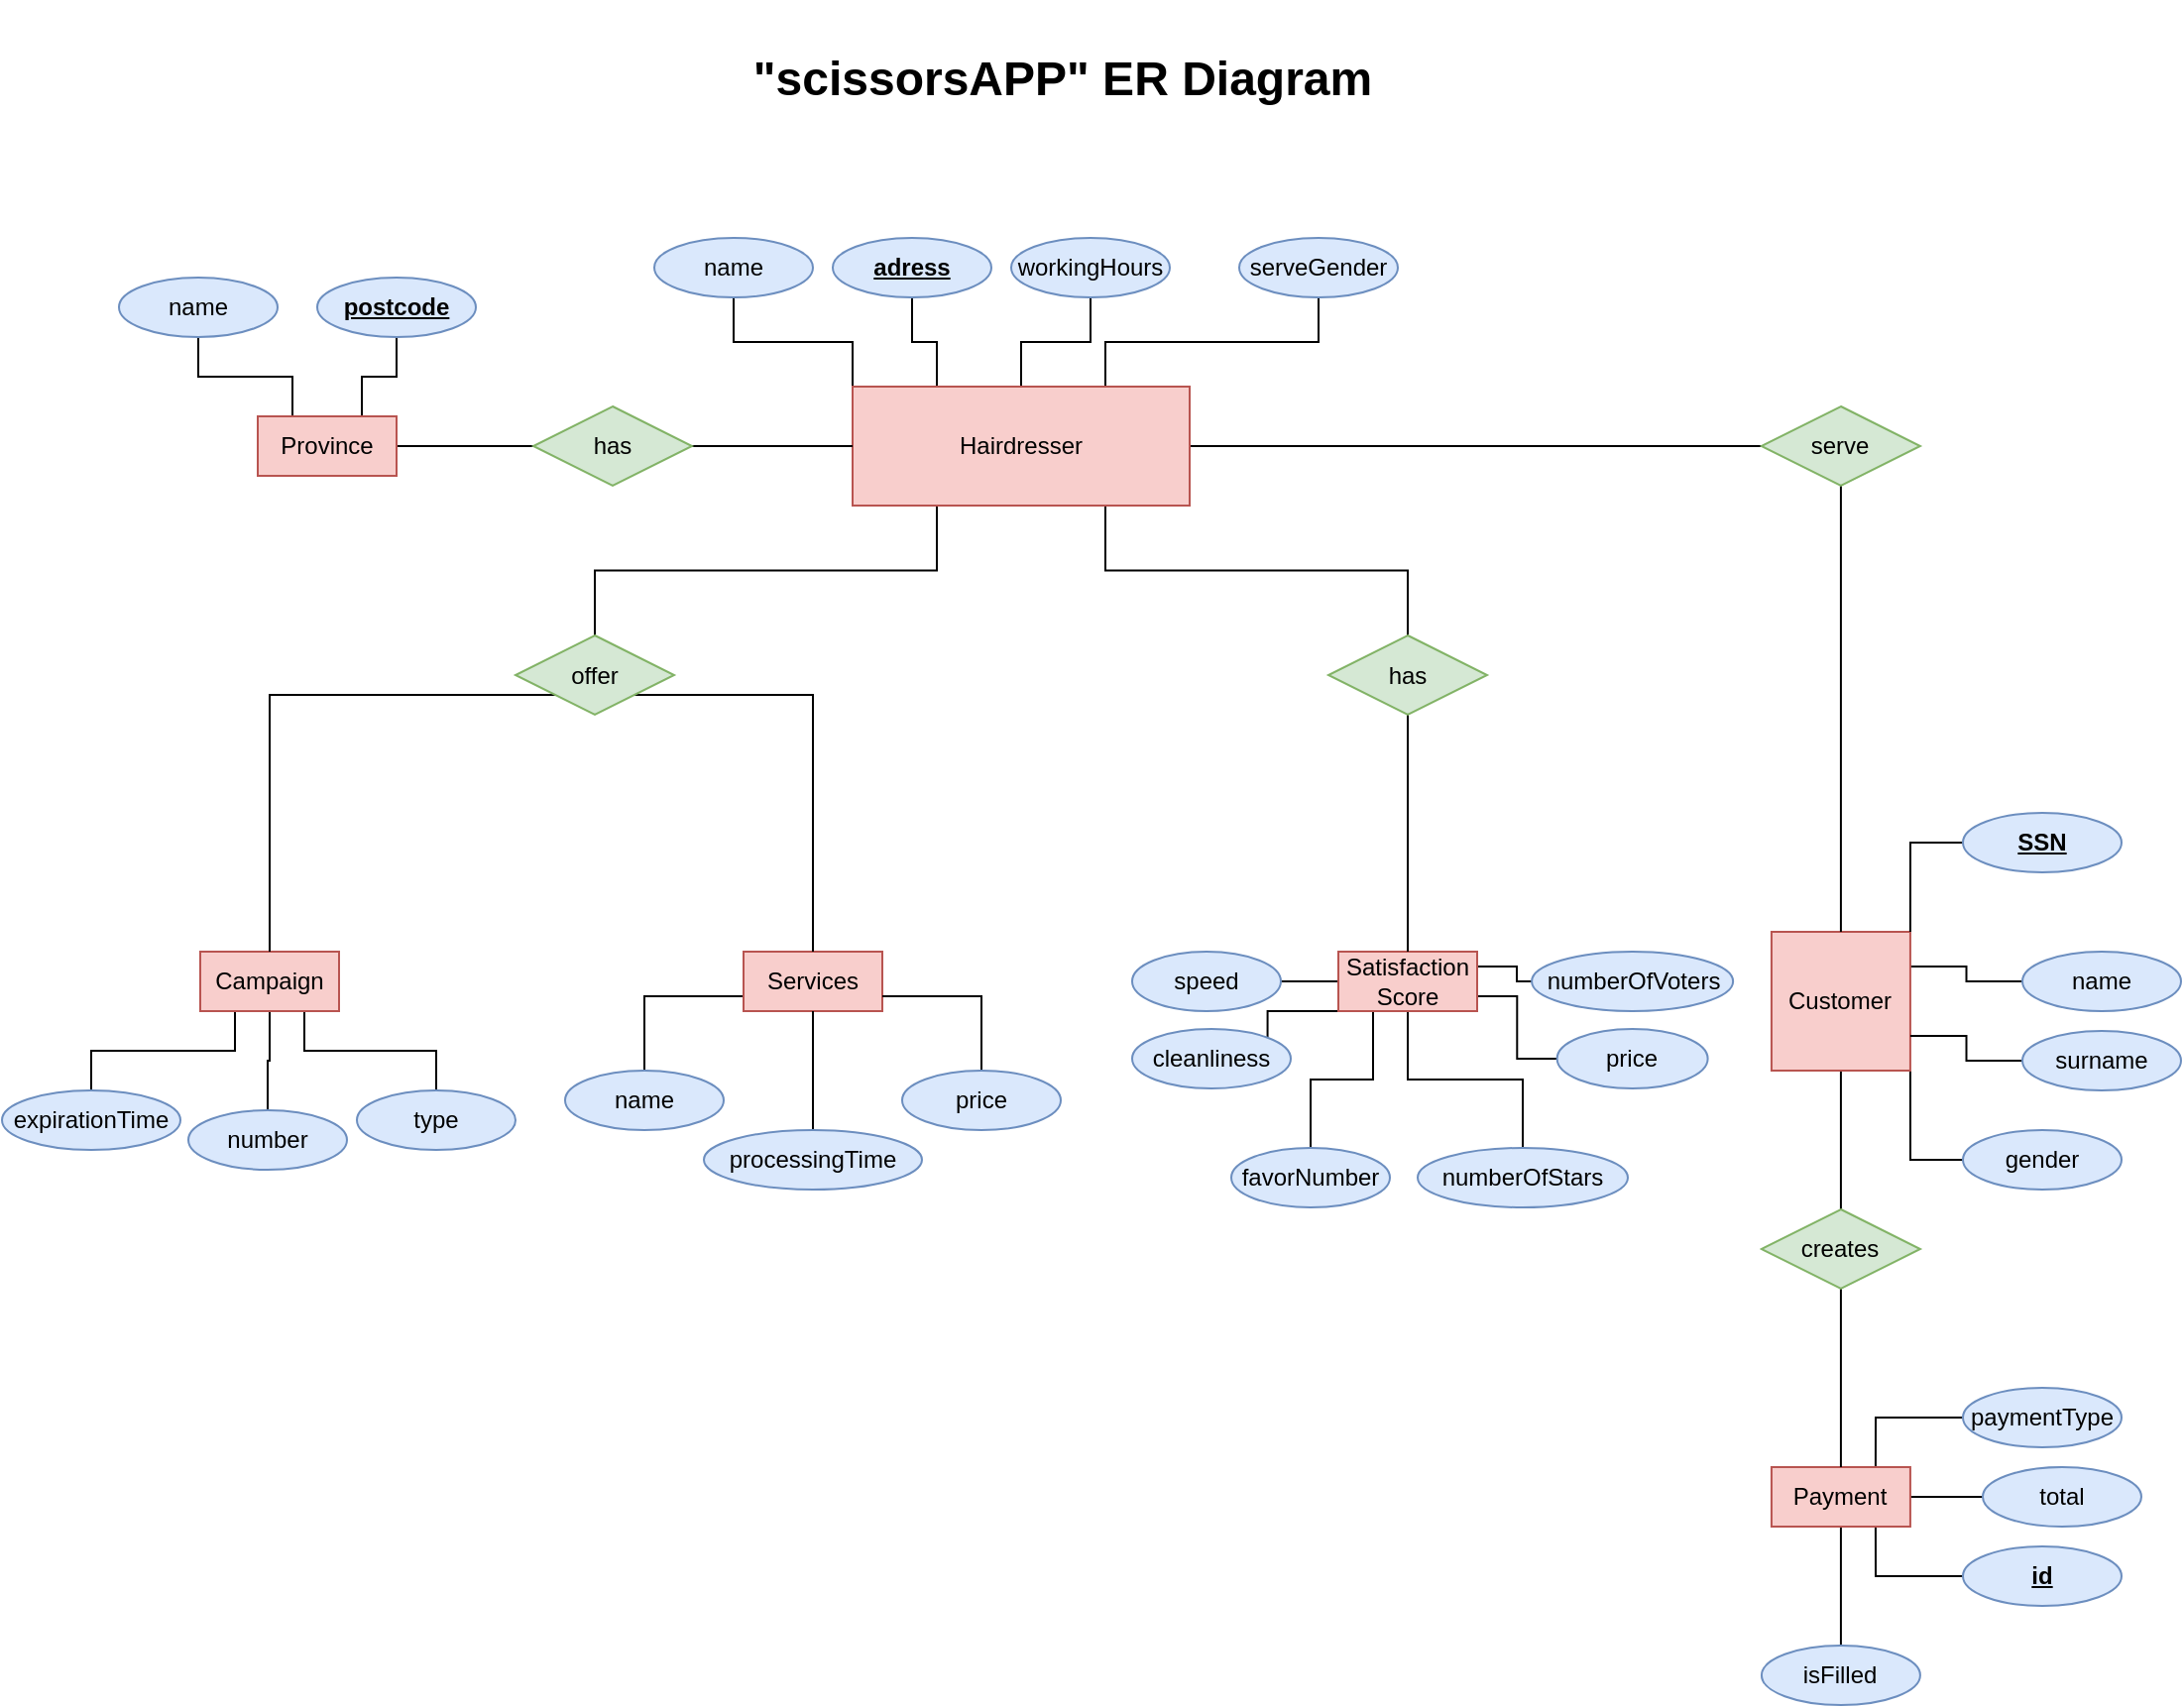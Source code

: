 <mxfile version="15.5.9" type="github">
  <diagram id="C5RBs43oDa-KdzZeNtuy" name="Page-1">
    <mxGraphModel dx="1940" dy="749" grid="1" gridSize="10" guides="1" tooltips="1" connect="1" arrows="1" fold="1" page="1" pageScale="1" pageWidth="827" pageHeight="1169" math="0" shadow="0">
      <root>
        <mxCell id="WIyWlLk6GJQsqaUBKTNV-0" />
        <mxCell id="WIyWlLk6GJQsqaUBKTNV-1" parent="WIyWlLk6GJQsqaUBKTNV-0" />
        <mxCell id="iVkiRPFq6VDE8MjFtIdI-0" value="&lt;b&gt;&lt;font style=&quot;font-size: 24px&quot;&gt;&quot;scissorsAPP&quot; ER Diagram&lt;/font&gt;&lt;/b&gt;" style="text;html=1;strokeColor=none;fillColor=none;align=center;verticalAlign=middle;whiteSpace=wrap;rounded=0;" parent="WIyWlLk6GJQsqaUBKTNV-1" vertex="1">
          <mxGeometry x="240" width="350" height="80" as="geometry" />
        </mxCell>
        <mxCell id="-wI8mwQkForI5VrhJktl-148" style="edgeStyle=orthogonalEdgeStyle;rounded=0;orthogonalLoop=1;jettySize=auto;html=1;exitX=0.75;exitY=0;exitDx=0;exitDy=0;entryX=0;entryY=0.5;entryDx=0;entryDy=0;fontFamily=Helvetica;endArrow=none;endFill=0;" edge="1" parent="WIyWlLk6GJQsqaUBKTNV-1" source="-wI8mwQkForI5VrhJktl-3" target="-wI8mwQkForI5VrhJktl-129">
          <mxGeometry relative="1" as="geometry" />
        </mxCell>
        <mxCell id="-wI8mwQkForI5VrhJktl-149" style="edgeStyle=orthogonalEdgeStyle;rounded=0;orthogonalLoop=1;jettySize=auto;html=1;exitX=1;exitY=0.5;exitDx=0;exitDy=0;fontFamily=Helvetica;endArrow=none;endFill=0;" edge="1" parent="WIyWlLk6GJQsqaUBKTNV-1" source="-wI8mwQkForI5VrhJktl-3" target="-wI8mwQkForI5VrhJktl-130">
          <mxGeometry relative="1" as="geometry" />
        </mxCell>
        <mxCell id="-wI8mwQkForI5VrhJktl-150" style="edgeStyle=orthogonalEdgeStyle;rounded=0;orthogonalLoop=1;jettySize=auto;html=1;exitX=0.75;exitY=1;exitDx=0;exitDy=0;entryX=0;entryY=0.5;entryDx=0;entryDy=0;fontFamily=Helvetica;endArrow=none;endFill=0;" edge="1" parent="WIyWlLk6GJQsqaUBKTNV-1" source="-wI8mwQkForI5VrhJktl-3" target="-wI8mwQkForI5VrhJktl-131">
          <mxGeometry relative="1" as="geometry" />
        </mxCell>
        <mxCell id="-wI8mwQkForI5VrhJktl-161" style="edgeStyle=orthogonalEdgeStyle;rounded=0;orthogonalLoop=1;jettySize=auto;html=1;exitX=0.5;exitY=1;exitDx=0;exitDy=0;entryX=0.5;entryY=0;entryDx=0;entryDy=0;fontFamily=Helvetica;endArrow=none;endFill=0;" edge="1" parent="WIyWlLk6GJQsqaUBKTNV-1" source="-wI8mwQkForI5VrhJktl-3" target="-wI8mwQkForI5VrhJktl-159">
          <mxGeometry relative="1" as="geometry" />
        </mxCell>
        <mxCell id="-wI8mwQkForI5VrhJktl-3" value="Payment&lt;span style=&quot;color: rgba(0 , 0 , 0 , 0) ; font-family: monospace ; font-size: 0px&quot;&gt;%3CmxGraphModel%3E%3Croot%3E%3CmxCell%20id%3D%220%22%2F%3E%3CmxCell%20id%3D%221%22%20parent%3D%220%22%2F%3E%3CmxCell%20id%3D%222%22%20value%3D%22number%22%20style%3D%22ellipse%3BwhiteSpace%3Dwrap%3Bhtml%3D1%3BfillColor%3D%23dae8fc%3BstrokeColor%3D%236c8ebf%3B%22%20vertex%3D%221%22%20parent%3D%221%22%3E%3CmxGeometry%20x%3D%22365%22%20y%3D%22830%22%20width%3D%2280%22%20height%3D%2230%22%20as%3D%22geometry%22%2F%3E%3C%2FmxCell%3E%3C%2Froot%3E%3C%2FmxGraphModel%3E&lt;/span&gt;" style="rounded=0;whiteSpace=wrap;html=1;fillColor=#f8cecc;strokeColor=#b85450;" vertex="1" parent="WIyWlLk6GJQsqaUBKTNV-1">
          <mxGeometry x="772.46" y="740" width="70" height="30" as="geometry" />
        </mxCell>
        <mxCell id="-wI8mwQkForI5VrhJktl-69" style="edgeStyle=orthogonalEdgeStyle;rounded=0;orthogonalLoop=1;jettySize=auto;html=1;entryX=0;entryY=0.5;entryDx=0;entryDy=0;fontFamily=Helvetica;endArrow=none;endFill=0;" edge="1" parent="WIyWlLk6GJQsqaUBKTNV-1" source="-wI8mwQkForI5VrhJktl-4" target="-wI8mwQkForI5VrhJktl-53">
          <mxGeometry relative="1" as="geometry" />
        </mxCell>
        <mxCell id="-wI8mwQkForI5VrhJktl-124" style="edgeStyle=orthogonalEdgeStyle;rounded=0;orthogonalLoop=1;jettySize=auto;html=1;exitX=0;exitY=0;exitDx=0;exitDy=0;entryX=0.5;entryY=1;entryDx=0;entryDy=0;fontFamily=Helvetica;endArrow=none;endFill=0;" edge="1" parent="WIyWlLk6GJQsqaUBKTNV-1" source="-wI8mwQkForI5VrhJktl-4" target="-wI8mwQkForI5VrhJktl-73">
          <mxGeometry relative="1" as="geometry" />
        </mxCell>
        <mxCell id="-wI8mwQkForI5VrhJktl-125" style="edgeStyle=orthogonalEdgeStyle;rounded=0;orthogonalLoop=1;jettySize=auto;html=1;exitX=0.25;exitY=0;exitDx=0;exitDy=0;entryX=0.5;entryY=1;entryDx=0;entryDy=0;fontFamily=Helvetica;endArrow=none;endFill=0;" edge="1" parent="WIyWlLk6GJQsqaUBKTNV-1" source="-wI8mwQkForI5VrhJktl-4" target="-wI8mwQkForI5VrhJktl-74">
          <mxGeometry relative="1" as="geometry" />
        </mxCell>
        <mxCell id="-wI8mwQkForI5VrhJktl-126" style="edgeStyle=orthogonalEdgeStyle;rounded=0;orthogonalLoop=1;jettySize=auto;html=1;exitX=0.5;exitY=0;exitDx=0;exitDy=0;fontFamily=Helvetica;endArrow=none;endFill=0;" edge="1" parent="WIyWlLk6GJQsqaUBKTNV-1" source="-wI8mwQkForI5VrhJktl-4" target="-wI8mwQkForI5VrhJktl-84">
          <mxGeometry relative="1" as="geometry" />
        </mxCell>
        <mxCell id="-wI8mwQkForI5VrhJktl-127" style="edgeStyle=orthogonalEdgeStyle;rounded=0;orthogonalLoop=1;jettySize=auto;html=1;exitX=0.75;exitY=0;exitDx=0;exitDy=0;entryX=0.5;entryY=1;entryDx=0;entryDy=0;fontFamily=Helvetica;endArrow=none;endFill=0;" edge="1" parent="WIyWlLk6GJQsqaUBKTNV-1" source="-wI8mwQkForI5VrhJktl-4" target="-wI8mwQkForI5VrhJktl-91">
          <mxGeometry relative="1" as="geometry" />
        </mxCell>
        <mxCell id="-wI8mwQkForI5VrhJktl-165" style="edgeStyle=orthogonalEdgeStyle;rounded=0;orthogonalLoop=1;jettySize=auto;html=1;exitX=0.25;exitY=1;exitDx=0;exitDy=0;entryX=0.5;entryY=0;entryDx=0;entryDy=0;fontFamily=Helvetica;fontSize=24;endArrow=none;endFill=0;" edge="1" parent="WIyWlLk6GJQsqaUBKTNV-1" source="-wI8mwQkForI5VrhJktl-4" target="-wI8mwQkForI5VrhJktl-54">
          <mxGeometry relative="1" as="geometry" />
        </mxCell>
        <mxCell id="-wI8mwQkForI5VrhJktl-166" style="edgeStyle=orthogonalEdgeStyle;rounded=0;orthogonalLoop=1;jettySize=auto;html=1;exitX=0.75;exitY=1;exitDx=0;exitDy=0;entryX=0.5;entryY=0;entryDx=0;entryDy=0;fontFamily=Helvetica;fontSize=24;endArrow=none;endFill=0;" edge="1" parent="WIyWlLk6GJQsqaUBKTNV-1" source="-wI8mwQkForI5VrhJktl-4" target="-wI8mwQkForI5VrhJktl-92">
          <mxGeometry relative="1" as="geometry" />
        </mxCell>
        <mxCell id="-wI8mwQkForI5VrhJktl-4" value="Hairdresser" style="rounded=0;whiteSpace=wrap;html=1;fillColor=#f8cecc;strokeColor=#b85450;" vertex="1" parent="WIyWlLk6GJQsqaUBKTNV-1">
          <mxGeometry x="309" y="195" width="170" height="60" as="geometry" />
        </mxCell>
        <mxCell id="-wI8mwQkForI5VrhJktl-141" style="edgeStyle=orthogonalEdgeStyle;rounded=0;orthogonalLoop=1;jettySize=auto;html=1;exitX=0;exitY=0.75;exitDx=0;exitDy=0;entryX=0.5;entryY=0;entryDx=0;entryDy=0;fontFamily=Helvetica;endArrow=none;endFill=0;" edge="1" parent="WIyWlLk6GJQsqaUBKTNV-1" source="-wI8mwQkForI5VrhJktl-6" target="-wI8mwQkForI5VrhJktl-100">
          <mxGeometry relative="1" as="geometry" />
        </mxCell>
        <mxCell id="-wI8mwQkForI5VrhJktl-6" value="Services" style="rounded=0;whiteSpace=wrap;html=1;fillColor=#f8cecc;strokeColor=#b85450;" vertex="1" parent="WIyWlLk6GJQsqaUBKTNV-1">
          <mxGeometry x="254" y="480" width="70" height="30" as="geometry" />
        </mxCell>
        <mxCell id="-wI8mwQkForI5VrhJktl-76" style="edgeStyle=orthogonalEdgeStyle;rounded=0;orthogonalLoop=1;jettySize=auto;html=1;fontFamily=Helvetica;endArrow=none;endFill=0;" edge="1" parent="WIyWlLk6GJQsqaUBKTNV-1" source="-wI8mwQkForI5VrhJktl-7" target="-wI8mwQkForI5VrhJktl-56">
          <mxGeometry relative="1" as="geometry" />
        </mxCell>
        <mxCell id="-wI8mwQkForI5VrhJktl-146" style="edgeStyle=orthogonalEdgeStyle;rounded=0;orthogonalLoop=1;jettySize=auto;html=1;exitX=1;exitY=0.25;exitDx=0;exitDy=0;entryX=0;entryY=0.5;entryDx=0;entryDy=0;fontFamily=Helvetica;endArrow=none;endFill=0;" edge="1" parent="WIyWlLk6GJQsqaUBKTNV-1" source="-wI8mwQkForI5VrhJktl-7" target="-wI8mwQkForI5VrhJktl-30">
          <mxGeometry relative="1" as="geometry" />
        </mxCell>
        <mxCell id="-wI8mwQkForI5VrhJktl-152" style="edgeStyle=orthogonalEdgeStyle;rounded=0;orthogonalLoop=1;jettySize=auto;html=1;exitX=1;exitY=1;exitDx=0;exitDy=0;entryX=0;entryY=0.5;entryDx=0;entryDy=0;fontFamily=Helvetica;endArrow=none;endFill=0;" edge="1" parent="WIyWlLk6GJQsqaUBKTNV-1" source="-wI8mwQkForI5VrhJktl-7" target="-wI8mwQkForI5VrhJktl-67">
          <mxGeometry relative="1" as="geometry" />
        </mxCell>
        <mxCell id="-wI8mwQkForI5VrhJktl-7" value="Customer" style="rounded=0;whiteSpace=wrap;html=1;fillColor=#f8cecc;strokeColor=#b85450;" vertex="1" parent="WIyWlLk6GJQsqaUBKTNV-1">
          <mxGeometry x="772.46" y="470" width="70" height="70" as="geometry" />
        </mxCell>
        <mxCell id="-wI8mwQkForI5VrhJktl-59" style="edgeStyle=orthogonalEdgeStyle;rounded=0;orthogonalLoop=1;jettySize=auto;html=1;exitX=1;exitY=0.5;exitDx=0;exitDy=0;entryX=0;entryY=0.5;entryDx=0;entryDy=0;fontFamily=Helvetica;endArrow=none;endFill=0;" edge="1" parent="WIyWlLk6GJQsqaUBKTNV-1" source="-wI8mwQkForI5VrhJktl-8" target="-wI8mwQkForI5VrhJktl-58">
          <mxGeometry relative="1" as="geometry" />
        </mxCell>
        <mxCell id="-wI8mwQkForI5VrhJktl-122" style="edgeStyle=orthogonalEdgeStyle;rounded=0;orthogonalLoop=1;jettySize=auto;html=1;exitX=0.25;exitY=0;exitDx=0;exitDy=0;entryX=0.5;entryY=1;entryDx=0;entryDy=0;fontFamily=Helvetica;endArrow=none;endFill=0;" edge="1" parent="WIyWlLk6GJQsqaUBKTNV-1" source="-wI8mwQkForI5VrhJktl-8" target="-wI8mwQkForI5VrhJktl-71">
          <mxGeometry relative="1" as="geometry" />
        </mxCell>
        <mxCell id="-wI8mwQkForI5VrhJktl-123" style="edgeStyle=orthogonalEdgeStyle;rounded=0;orthogonalLoop=1;jettySize=auto;html=1;exitX=0.75;exitY=0;exitDx=0;exitDy=0;entryX=0.5;entryY=1;entryDx=0;entryDy=0;fontFamily=Helvetica;endArrow=none;endFill=0;" edge="1" parent="WIyWlLk6GJQsqaUBKTNV-1" source="-wI8mwQkForI5VrhJktl-8" target="-wI8mwQkForI5VrhJktl-72">
          <mxGeometry relative="1" as="geometry" />
        </mxCell>
        <mxCell id="-wI8mwQkForI5VrhJktl-8" value="Province" style="rounded=0;whiteSpace=wrap;html=1;fillColor=#f8cecc;strokeColor=#b85450;" vertex="1" parent="WIyWlLk6GJQsqaUBKTNV-1">
          <mxGeometry x="9" y="210" width="70" height="30" as="geometry" />
        </mxCell>
        <mxCell id="-wI8mwQkForI5VrhJktl-109" style="edgeStyle=orthogonalEdgeStyle;rounded=0;orthogonalLoop=1;jettySize=auto;html=1;exitX=0.25;exitY=1;exitDx=0;exitDy=0;fontFamily=Helvetica;endArrow=none;endFill=0;" edge="1" parent="WIyWlLk6GJQsqaUBKTNV-1" source="-wI8mwQkForI5VrhJktl-9" target="-wI8mwQkForI5VrhJktl-106">
          <mxGeometry relative="1" as="geometry" />
        </mxCell>
        <mxCell id="-wI8mwQkForI5VrhJktl-117" style="edgeStyle=orthogonalEdgeStyle;rounded=0;orthogonalLoop=1;jettySize=auto;html=1;exitX=0.75;exitY=1;exitDx=0;exitDy=0;fontFamily=Helvetica;endArrow=none;endFill=0;" edge="1" parent="WIyWlLk6GJQsqaUBKTNV-1" source="-wI8mwQkForI5VrhJktl-9" target="-wI8mwQkForI5VrhJktl-108">
          <mxGeometry relative="1" as="geometry" />
        </mxCell>
        <mxCell id="-wI8mwQkForI5VrhJktl-118" style="edgeStyle=orthogonalEdgeStyle;rounded=0;orthogonalLoop=1;jettySize=auto;html=1;exitX=0.5;exitY=1;exitDx=0;exitDy=0;entryX=0.5;entryY=0;entryDx=0;entryDy=0;fontFamily=Helvetica;endArrow=none;endFill=0;" edge="1" parent="WIyWlLk6GJQsqaUBKTNV-1" source="-wI8mwQkForI5VrhJktl-9" target="-wI8mwQkForI5VrhJktl-107">
          <mxGeometry relative="1" as="geometry" />
        </mxCell>
        <mxCell id="-wI8mwQkForI5VrhJktl-9" value="Campaign" style="rounded=0;whiteSpace=wrap;html=1;fillColor=#f8cecc;strokeColor=#b85450;" vertex="1" parent="WIyWlLk6GJQsqaUBKTNV-1">
          <mxGeometry x="-20" y="480" width="70" height="30" as="geometry" />
        </mxCell>
        <mxCell id="-wI8mwQkForI5VrhJktl-30" value="name" style="ellipse;whiteSpace=wrap;html=1;fillColor=#dae8fc;strokeColor=#6c8ebf;" vertex="1" parent="WIyWlLk6GJQsqaUBKTNV-1">
          <mxGeometry x="899" y="480" width="80" height="30" as="geometry" />
        </mxCell>
        <mxCell id="-wI8mwQkForI5VrhJktl-110" style="edgeStyle=orthogonalEdgeStyle;rounded=0;orthogonalLoop=1;jettySize=auto;html=1;fontFamily=Helvetica;endArrow=none;endFill=0;" edge="1" parent="WIyWlLk6GJQsqaUBKTNV-1" source="-wI8mwQkForI5VrhJktl-53" target="-wI8mwQkForI5VrhJktl-7">
          <mxGeometry relative="1" as="geometry" />
        </mxCell>
        <mxCell id="-wI8mwQkForI5VrhJktl-53" value="serve" style="rhombus;whiteSpace=wrap;html=1;fontFamily=Helvetica;fillColor=#d5e8d4;strokeColor=#82b366;" vertex="1" parent="WIyWlLk6GJQsqaUBKTNV-1">
          <mxGeometry x="767.46" y="205" width="80" height="40" as="geometry" />
        </mxCell>
        <mxCell id="-wI8mwQkForI5VrhJktl-163" style="edgeStyle=orthogonalEdgeStyle;rounded=0;orthogonalLoop=1;jettySize=auto;html=1;exitX=1;exitY=1;exitDx=0;exitDy=0;entryX=0.5;entryY=0;entryDx=0;entryDy=0;fontFamily=Helvetica;fontSize=24;endArrow=none;endFill=0;" edge="1" parent="WIyWlLk6GJQsqaUBKTNV-1" source="-wI8mwQkForI5VrhJktl-54" target="-wI8mwQkForI5VrhJktl-6">
          <mxGeometry relative="1" as="geometry" />
        </mxCell>
        <mxCell id="-wI8mwQkForI5VrhJktl-164" style="edgeStyle=orthogonalEdgeStyle;rounded=0;orthogonalLoop=1;jettySize=auto;html=1;exitX=0;exitY=1;exitDx=0;exitDy=0;fontFamily=Helvetica;fontSize=24;endArrow=none;endFill=0;" edge="1" parent="WIyWlLk6GJQsqaUBKTNV-1" source="-wI8mwQkForI5VrhJktl-54" target="-wI8mwQkForI5VrhJktl-9">
          <mxGeometry relative="1" as="geometry" />
        </mxCell>
        <mxCell id="-wI8mwQkForI5VrhJktl-54" value="offer" style="rhombus;whiteSpace=wrap;html=1;fontFamily=Helvetica;fillColor=#d5e8d4;strokeColor=#82b366;" vertex="1" parent="WIyWlLk6GJQsqaUBKTNV-1">
          <mxGeometry x="139" y="320.5" width="80" height="40" as="geometry" />
        </mxCell>
        <mxCell id="-wI8mwQkForI5VrhJktl-147" style="edgeStyle=orthogonalEdgeStyle;rounded=0;orthogonalLoop=1;jettySize=auto;html=1;fontFamily=Helvetica;endArrow=none;endFill=0;" edge="1" parent="WIyWlLk6GJQsqaUBKTNV-1" source="-wI8mwQkForI5VrhJktl-56" target="-wI8mwQkForI5VrhJktl-3">
          <mxGeometry relative="1" as="geometry" />
        </mxCell>
        <mxCell id="-wI8mwQkForI5VrhJktl-56" value="creates" style="rhombus;whiteSpace=wrap;html=1;fontFamily=Helvetica;fillColor=#d5e8d4;strokeColor=#82b366;" vertex="1" parent="WIyWlLk6GJQsqaUBKTNV-1">
          <mxGeometry x="767.46" y="610" width="80" height="40" as="geometry" />
        </mxCell>
        <mxCell id="-wI8mwQkForI5VrhJktl-90" style="edgeStyle=orthogonalEdgeStyle;rounded=0;orthogonalLoop=1;jettySize=auto;html=1;entryX=0;entryY=0.5;entryDx=0;entryDy=0;fontFamily=Helvetica;endArrow=none;endFill=0;" edge="1" parent="WIyWlLk6GJQsqaUBKTNV-1" source="-wI8mwQkForI5VrhJktl-58" target="-wI8mwQkForI5VrhJktl-4">
          <mxGeometry relative="1" as="geometry" />
        </mxCell>
        <mxCell id="-wI8mwQkForI5VrhJktl-58" value="has" style="rhombus;whiteSpace=wrap;html=1;fontFamily=Helvetica;fillColor=#d5e8d4;strokeColor=#82b366;" vertex="1" parent="WIyWlLk6GJQsqaUBKTNV-1">
          <mxGeometry x="148" y="205" width="80" height="40" as="geometry" />
        </mxCell>
        <mxCell id="-wI8mwQkForI5VrhJktl-145" style="edgeStyle=orthogonalEdgeStyle;rounded=0;orthogonalLoop=1;jettySize=auto;html=1;exitX=0;exitY=0.5;exitDx=0;exitDy=0;entryX=1;entryY=0;entryDx=0;entryDy=0;fontFamily=Helvetica;endArrow=none;endFill=0;" edge="1" parent="WIyWlLk6GJQsqaUBKTNV-1" source="-wI8mwQkForI5VrhJktl-65" target="-wI8mwQkForI5VrhJktl-7">
          <mxGeometry relative="1" as="geometry" />
        </mxCell>
        <mxCell id="-wI8mwQkForI5VrhJktl-65" value="&lt;u&gt;&lt;b&gt;SSN&lt;/b&gt;&lt;/u&gt;" style="ellipse;whiteSpace=wrap;html=1;fillColor=#dae8fc;strokeColor=#6c8ebf;" vertex="1" parent="WIyWlLk6GJQsqaUBKTNV-1">
          <mxGeometry x="869" y="410" width="80" height="30" as="geometry" />
        </mxCell>
        <mxCell id="-wI8mwQkForI5VrhJktl-151" style="edgeStyle=orthogonalEdgeStyle;rounded=0;orthogonalLoop=1;jettySize=auto;html=1;exitX=0;exitY=0.5;exitDx=0;exitDy=0;entryX=1;entryY=0.75;entryDx=0;entryDy=0;fontFamily=Helvetica;endArrow=none;endFill=0;" edge="1" parent="WIyWlLk6GJQsqaUBKTNV-1" source="-wI8mwQkForI5VrhJktl-66" target="-wI8mwQkForI5VrhJktl-7">
          <mxGeometry relative="1" as="geometry" />
        </mxCell>
        <mxCell id="-wI8mwQkForI5VrhJktl-66" value="surname" style="ellipse;whiteSpace=wrap;html=1;fillColor=#dae8fc;strokeColor=#6c8ebf;" vertex="1" parent="WIyWlLk6GJQsqaUBKTNV-1">
          <mxGeometry x="899" y="520" width="80" height="30" as="geometry" />
        </mxCell>
        <mxCell id="-wI8mwQkForI5VrhJktl-67" value="gender" style="ellipse;whiteSpace=wrap;html=1;fillColor=#dae8fc;strokeColor=#6c8ebf;" vertex="1" parent="WIyWlLk6GJQsqaUBKTNV-1">
          <mxGeometry x="869.0" y="570" width="80" height="30" as="geometry" />
        </mxCell>
        <mxCell id="-wI8mwQkForI5VrhJktl-71" value="name" style="ellipse;whiteSpace=wrap;html=1;fillColor=#dae8fc;strokeColor=#6c8ebf;" vertex="1" parent="WIyWlLk6GJQsqaUBKTNV-1">
          <mxGeometry x="-61" y="140" width="80" height="30" as="geometry" />
        </mxCell>
        <mxCell id="-wI8mwQkForI5VrhJktl-72" value="&lt;u&gt;&lt;b&gt;postcode&lt;/b&gt;&lt;/u&gt;" style="ellipse;whiteSpace=wrap;html=1;fillColor=#dae8fc;strokeColor=#6c8ebf;" vertex="1" parent="WIyWlLk6GJQsqaUBKTNV-1">
          <mxGeometry x="39" y="140" width="80" height="30" as="geometry" />
        </mxCell>
        <mxCell id="-wI8mwQkForI5VrhJktl-73" value="name" style="ellipse;whiteSpace=wrap;html=1;fillColor=#dae8fc;strokeColor=#6c8ebf;" vertex="1" parent="WIyWlLk6GJQsqaUBKTNV-1">
          <mxGeometry x="209" y="120" width="80" height="30" as="geometry" />
        </mxCell>
        <mxCell id="-wI8mwQkForI5VrhJktl-74" value="&lt;u&gt;&lt;b&gt;adress&lt;/b&gt;&lt;/u&gt;" style="ellipse;whiteSpace=wrap;html=1;fillColor=#dae8fc;strokeColor=#6c8ebf;" vertex="1" parent="WIyWlLk6GJQsqaUBKTNV-1">
          <mxGeometry x="299" y="120" width="80" height="30" as="geometry" />
        </mxCell>
        <mxCell id="-wI8mwQkForI5VrhJktl-111" style="edgeStyle=orthogonalEdgeStyle;rounded=0;orthogonalLoop=1;jettySize=auto;html=1;exitX=0;exitY=0.5;exitDx=0;exitDy=0;entryX=1;entryY=0.5;entryDx=0;entryDy=0;fontFamily=Helvetica;endArrow=none;endFill=0;" edge="1" parent="WIyWlLk6GJQsqaUBKTNV-1" source="-wI8mwQkForI5VrhJktl-75" target="-wI8mwQkForI5VrhJktl-97">
          <mxGeometry relative="1" as="geometry" />
        </mxCell>
        <mxCell id="-wI8mwQkForI5VrhJktl-112" style="edgeStyle=orthogonalEdgeStyle;rounded=0;orthogonalLoop=1;jettySize=auto;html=1;exitX=0;exitY=1;exitDx=0;exitDy=0;entryX=1;entryY=0;entryDx=0;entryDy=0;fontFamily=Helvetica;endArrow=none;endFill=0;" edge="1" parent="WIyWlLk6GJQsqaUBKTNV-1" source="-wI8mwQkForI5VrhJktl-75" target="-wI8mwQkForI5VrhJktl-99">
          <mxGeometry relative="1" as="geometry" />
        </mxCell>
        <mxCell id="-wI8mwQkForI5VrhJktl-113" style="edgeStyle=orthogonalEdgeStyle;rounded=0;orthogonalLoop=1;jettySize=auto;html=1;exitX=0.25;exitY=1;exitDx=0;exitDy=0;fontFamily=Helvetica;endArrow=none;endFill=0;" edge="1" parent="WIyWlLk6GJQsqaUBKTNV-1" source="-wI8mwQkForI5VrhJktl-75" target="-wI8mwQkForI5VrhJktl-94">
          <mxGeometry relative="1" as="geometry" />
        </mxCell>
        <mxCell id="-wI8mwQkForI5VrhJktl-114" style="edgeStyle=orthogonalEdgeStyle;rounded=0;orthogonalLoop=1;jettySize=auto;html=1;exitX=0.5;exitY=1;exitDx=0;exitDy=0;fontFamily=Helvetica;endArrow=none;endFill=0;" edge="1" parent="WIyWlLk6GJQsqaUBKTNV-1" source="-wI8mwQkForI5VrhJktl-75" target="-wI8mwQkForI5VrhJktl-96">
          <mxGeometry relative="1" as="geometry" />
        </mxCell>
        <mxCell id="-wI8mwQkForI5VrhJktl-115" style="edgeStyle=orthogonalEdgeStyle;rounded=0;orthogonalLoop=1;jettySize=auto;html=1;exitX=1;exitY=0.75;exitDx=0;exitDy=0;entryX=0;entryY=0.5;entryDx=0;entryDy=0;fontFamily=Helvetica;endArrow=none;endFill=0;" edge="1" parent="WIyWlLk6GJQsqaUBKTNV-1" source="-wI8mwQkForI5VrhJktl-75" target="-wI8mwQkForI5VrhJktl-98">
          <mxGeometry relative="1" as="geometry" />
        </mxCell>
        <mxCell id="-wI8mwQkForI5VrhJktl-116" style="edgeStyle=orthogonalEdgeStyle;rounded=0;orthogonalLoop=1;jettySize=auto;html=1;exitX=1;exitY=0.25;exitDx=0;exitDy=0;fontFamily=Helvetica;endArrow=none;endFill=0;" edge="1" parent="WIyWlLk6GJQsqaUBKTNV-1" source="-wI8mwQkForI5VrhJktl-75" target="-wI8mwQkForI5VrhJktl-95">
          <mxGeometry relative="1" as="geometry" />
        </mxCell>
        <mxCell id="-wI8mwQkForI5VrhJktl-75" value="Satisfaction Score" style="rounded=0;whiteSpace=wrap;html=1;fillColor=#f8cecc;strokeColor=#b85450;" vertex="1" parent="WIyWlLk6GJQsqaUBKTNV-1">
          <mxGeometry x="554" y="480" width="70" height="30" as="geometry" />
        </mxCell>
        <mxCell id="-wI8mwQkForI5VrhJktl-84" value="workingHours" style="ellipse;whiteSpace=wrap;html=1;fillColor=#dae8fc;strokeColor=#6c8ebf;" vertex="1" parent="WIyWlLk6GJQsqaUBKTNV-1">
          <mxGeometry x="389" y="120" width="80" height="30" as="geometry" />
        </mxCell>
        <mxCell id="-wI8mwQkForI5VrhJktl-91" value="serveGender" style="ellipse;whiteSpace=wrap;html=1;fillColor=#dae8fc;strokeColor=#6c8ebf;" vertex="1" parent="WIyWlLk6GJQsqaUBKTNV-1">
          <mxGeometry x="504" y="120" width="80" height="30" as="geometry" />
        </mxCell>
        <mxCell id="-wI8mwQkForI5VrhJktl-156" style="edgeStyle=orthogonalEdgeStyle;rounded=0;orthogonalLoop=1;jettySize=auto;html=1;entryX=0.5;entryY=0;entryDx=0;entryDy=0;fontFamily=Helvetica;endArrow=none;endFill=0;" edge="1" parent="WIyWlLk6GJQsqaUBKTNV-1" source="-wI8mwQkForI5VrhJktl-92" target="-wI8mwQkForI5VrhJktl-75">
          <mxGeometry relative="1" as="geometry" />
        </mxCell>
        <mxCell id="-wI8mwQkForI5VrhJktl-92" value="has" style="rhombus;whiteSpace=wrap;html=1;fontFamily=Helvetica;fillColor=#d5e8d4;strokeColor=#82b366;" vertex="1" parent="WIyWlLk6GJQsqaUBKTNV-1">
          <mxGeometry x="549" y="320.5" width="80" height="40" as="geometry" />
        </mxCell>
        <mxCell id="-wI8mwQkForI5VrhJktl-94" value="favorNumber" style="ellipse;whiteSpace=wrap;html=1;fillColor=#dae8fc;strokeColor=#6c8ebf;" vertex="1" parent="WIyWlLk6GJQsqaUBKTNV-1">
          <mxGeometry x="500" y="579" width="80" height="30" as="geometry" />
        </mxCell>
        <mxCell id="-wI8mwQkForI5VrhJktl-95" value="numberOfVoters" style="ellipse;whiteSpace=wrap;html=1;fillColor=#dae8fc;strokeColor=#6c8ebf;" vertex="1" parent="WIyWlLk6GJQsqaUBKTNV-1">
          <mxGeometry x="651.54" y="480" width="101.54" height="30" as="geometry" />
        </mxCell>
        <mxCell id="-wI8mwQkForI5VrhJktl-96" value="numberOfStars" style="ellipse;whiteSpace=wrap;html=1;fillColor=#dae8fc;strokeColor=#6c8ebf;" vertex="1" parent="WIyWlLk6GJQsqaUBKTNV-1">
          <mxGeometry x="594" y="579" width="106" height="30" as="geometry" />
        </mxCell>
        <mxCell id="-wI8mwQkForI5VrhJktl-97" value="speed" style="ellipse;whiteSpace=wrap;html=1;fillColor=#dae8fc;strokeColor=#6c8ebf;" vertex="1" parent="WIyWlLk6GJQsqaUBKTNV-1">
          <mxGeometry x="450" y="480" width="75" height="30" as="geometry" />
        </mxCell>
        <mxCell id="-wI8mwQkForI5VrhJktl-98" value="price" style="ellipse;whiteSpace=wrap;html=1;fillColor=#dae8fc;strokeColor=#6c8ebf;" vertex="1" parent="WIyWlLk6GJQsqaUBKTNV-1">
          <mxGeometry x="664.31" y="519" width="76" height="30" as="geometry" />
        </mxCell>
        <mxCell id="-wI8mwQkForI5VrhJktl-99" value="cleanliness" style="ellipse;whiteSpace=wrap;html=1;fillColor=#dae8fc;strokeColor=#6c8ebf;" vertex="1" parent="WIyWlLk6GJQsqaUBKTNV-1">
          <mxGeometry x="450" y="519" width="80" height="30" as="geometry" />
        </mxCell>
        <mxCell id="-wI8mwQkForI5VrhJktl-100" value="name" style="ellipse;whiteSpace=wrap;html=1;fillColor=#dae8fc;strokeColor=#6c8ebf;" vertex="1" parent="WIyWlLk6GJQsqaUBKTNV-1">
          <mxGeometry x="164" y="540" width="80" height="30" as="geometry" />
        </mxCell>
        <mxCell id="-wI8mwQkForI5VrhJktl-140" style="edgeStyle=orthogonalEdgeStyle;rounded=0;orthogonalLoop=1;jettySize=auto;html=1;exitX=0.5;exitY=0;exitDx=0;exitDy=0;entryX=1;entryY=0.75;entryDx=0;entryDy=0;fontFamily=Helvetica;endArrow=none;endFill=0;" edge="1" parent="WIyWlLk6GJQsqaUBKTNV-1" source="-wI8mwQkForI5VrhJktl-101" target="-wI8mwQkForI5VrhJktl-6">
          <mxGeometry relative="1" as="geometry" />
        </mxCell>
        <mxCell id="-wI8mwQkForI5VrhJktl-101" value="price" style="ellipse;whiteSpace=wrap;html=1;fillColor=#dae8fc;strokeColor=#6c8ebf;" vertex="1" parent="WIyWlLk6GJQsqaUBKTNV-1">
          <mxGeometry x="334" y="540" width="80" height="30" as="geometry" />
        </mxCell>
        <mxCell id="-wI8mwQkForI5VrhJktl-139" style="edgeStyle=orthogonalEdgeStyle;rounded=0;orthogonalLoop=1;jettySize=auto;html=1;exitX=0.5;exitY=0;exitDx=0;exitDy=0;entryX=0.5;entryY=1;entryDx=0;entryDy=0;fontFamily=Helvetica;endArrow=none;endFill=0;" edge="1" parent="WIyWlLk6GJQsqaUBKTNV-1" source="-wI8mwQkForI5VrhJktl-102" target="-wI8mwQkForI5VrhJktl-6">
          <mxGeometry relative="1" as="geometry" />
        </mxCell>
        <mxCell id="-wI8mwQkForI5VrhJktl-102" value="processingTime" style="ellipse;whiteSpace=wrap;html=1;fillColor=#dae8fc;strokeColor=#6c8ebf;" vertex="1" parent="WIyWlLk6GJQsqaUBKTNV-1">
          <mxGeometry x="234" y="570" width="110" height="30" as="geometry" />
        </mxCell>
        <mxCell id="-wI8mwQkForI5VrhJktl-106" value="expirationTime" style="ellipse;whiteSpace=wrap;html=1;fillColor=#dae8fc;strokeColor=#6c8ebf;" vertex="1" parent="WIyWlLk6GJQsqaUBKTNV-1">
          <mxGeometry x="-120" y="550" width="90" height="30" as="geometry" />
        </mxCell>
        <mxCell id="-wI8mwQkForI5VrhJktl-107" value="number" style="ellipse;whiteSpace=wrap;html=1;fillColor=#dae8fc;strokeColor=#6c8ebf;" vertex="1" parent="WIyWlLk6GJQsqaUBKTNV-1">
          <mxGeometry x="-26" y="560" width="80" height="30" as="geometry" />
        </mxCell>
        <mxCell id="-wI8mwQkForI5VrhJktl-108" value="type" style="ellipse;whiteSpace=wrap;html=1;fillColor=#dae8fc;strokeColor=#6c8ebf;" vertex="1" parent="WIyWlLk6GJQsqaUBKTNV-1">
          <mxGeometry x="59" y="550" width="80" height="30" as="geometry" />
        </mxCell>
        <mxCell id="-wI8mwQkForI5VrhJktl-129" value="paymentType" style="ellipse;whiteSpace=wrap;html=1;fillColor=#dae8fc;strokeColor=#6c8ebf;" vertex="1" parent="WIyWlLk6GJQsqaUBKTNV-1">
          <mxGeometry x="869.0" y="700" width="80" height="30" as="geometry" />
        </mxCell>
        <mxCell id="-wI8mwQkForI5VrhJktl-130" value="total" style="ellipse;whiteSpace=wrap;html=1;fillColor=#dae8fc;strokeColor=#6c8ebf;" vertex="1" parent="WIyWlLk6GJQsqaUBKTNV-1">
          <mxGeometry x="879.0" y="740" width="80" height="30" as="geometry" />
        </mxCell>
        <mxCell id="-wI8mwQkForI5VrhJktl-131" value="&lt;u&gt;&lt;b&gt;id&lt;/b&gt;&lt;/u&gt;" style="ellipse;whiteSpace=wrap;html=1;fillColor=#dae8fc;strokeColor=#6c8ebf;" vertex="1" parent="WIyWlLk6GJQsqaUBKTNV-1">
          <mxGeometry x="869.0" y="780" width="80" height="30" as="geometry" />
        </mxCell>
        <mxCell id="-wI8mwQkForI5VrhJktl-142" style="edgeStyle=orthogonalEdgeStyle;rounded=0;orthogonalLoop=1;jettySize=auto;html=1;exitX=0.5;exitY=1;exitDx=0;exitDy=0;fontFamily=Helvetica;endArrow=none;endFill=0;" edge="1" parent="WIyWlLk6GJQsqaUBKTNV-1" source="-wI8mwQkForI5VrhJktl-100" target="-wI8mwQkForI5VrhJktl-100">
          <mxGeometry relative="1" as="geometry" />
        </mxCell>
        <mxCell id="-wI8mwQkForI5VrhJktl-159" value="isFilled" style="ellipse;whiteSpace=wrap;html=1;fillColor=#dae8fc;strokeColor=#6c8ebf;" vertex="1" parent="WIyWlLk6GJQsqaUBKTNV-1">
          <mxGeometry x="767.46" y="830" width="80" height="30" as="geometry" />
        </mxCell>
      </root>
    </mxGraphModel>
  </diagram>
</mxfile>
